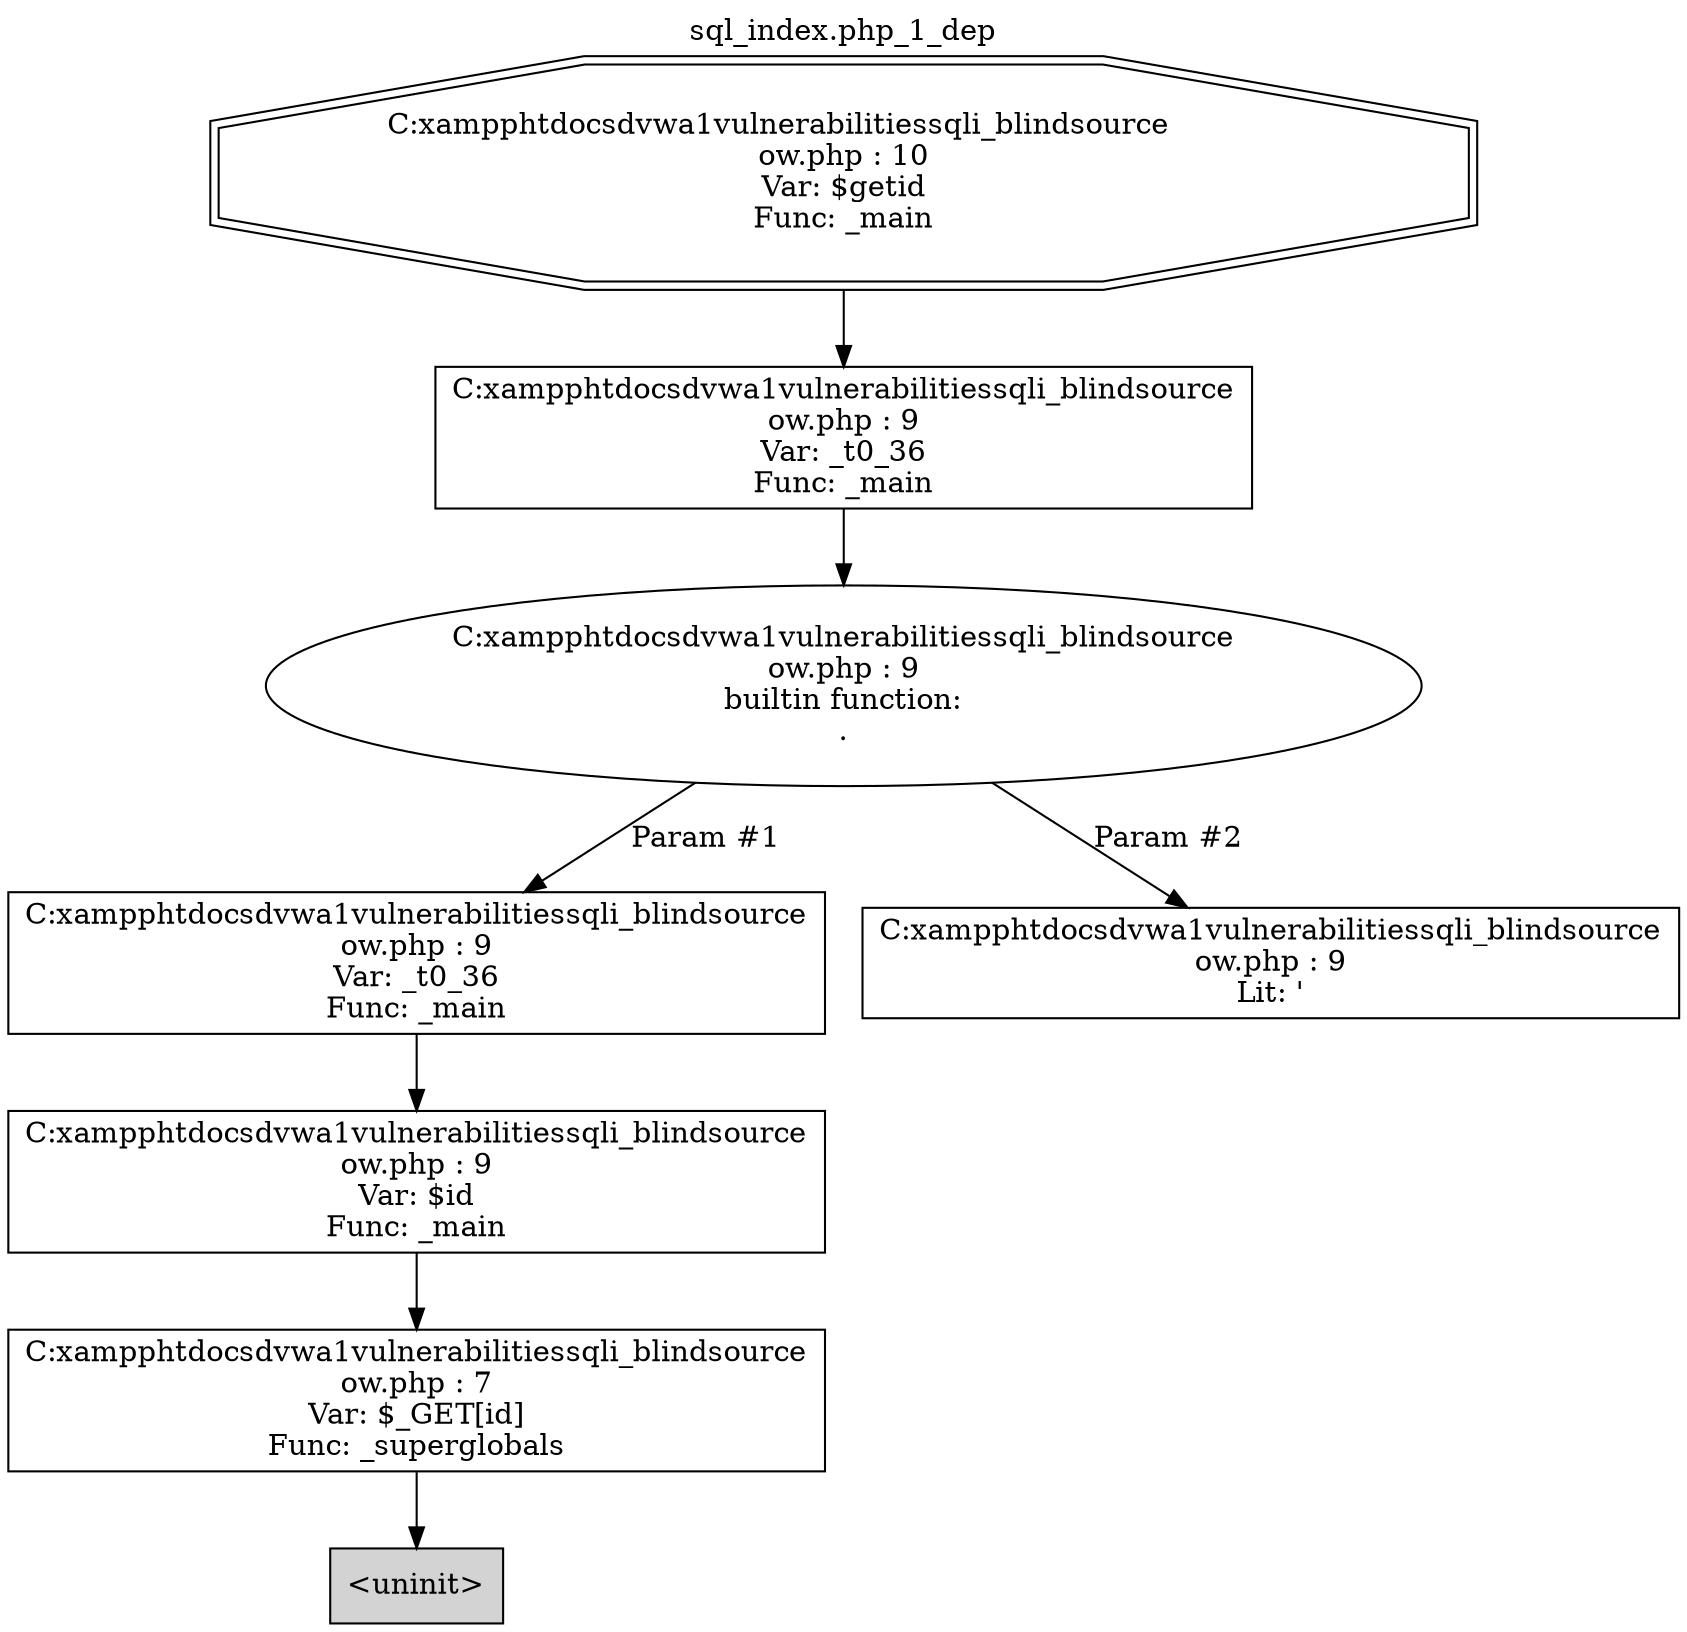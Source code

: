 digraph cfg {
  label="sql_index.php_1_dep";
  labelloc=t;
  n1 [shape=doubleoctagon, label="C:\xampp\htdocs\dvwa1\vulnerabilities\sqli_blind\source\low.php : 10\nVar: $getid\nFunc: _main\n"];
  n2 [shape=box, label="C:\xampp\htdocs\dvwa1\vulnerabilities\sqli_blind\source\low.php : 9\nVar: _t0_36\nFunc: _main\n"];
  n3 [shape=ellipse, label="C:\xampp\htdocs\dvwa1\vulnerabilities\sqli_blind\source\low.php : 9\nbuiltin function:\n.\n"];
  n4 [shape=box, label="C:\xampp\htdocs\dvwa1\vulnerabilities\sqli_blind\source\low.php : 9\nVar: _t0_36\nFunc: _main\n"];
  n5 [shape=box, label="C:\xampp\htdocs\dvwa1\vulnerabilities\sqli_blind\source\low.php : 9\nVar: $id\nFunc: _main\n"];
  n6 [shape=box, label="C:\xampp\htdocs\dvwa1\vulnerabilities\sqli_blind\source\low.php : 7\nVar: $_GET[id]\nFunc: _superglobals\n"];
  n7 [shape=box, label="<uninit>",style=filled];
  n8 [shape=box, label="C:\xampp\htdocs\dvwa1\vulnerabilities\sqli_blind\source\low.php : 9\nLit: '\n"];
  n2 -> n3;
  n6 -> n7;
  n5 -> n6;
  n4 -> n5;
  n3 -> n4[label="Param #1"];
  n3 -> n8[label="Param #2"];
  n1 -> n2;
}
